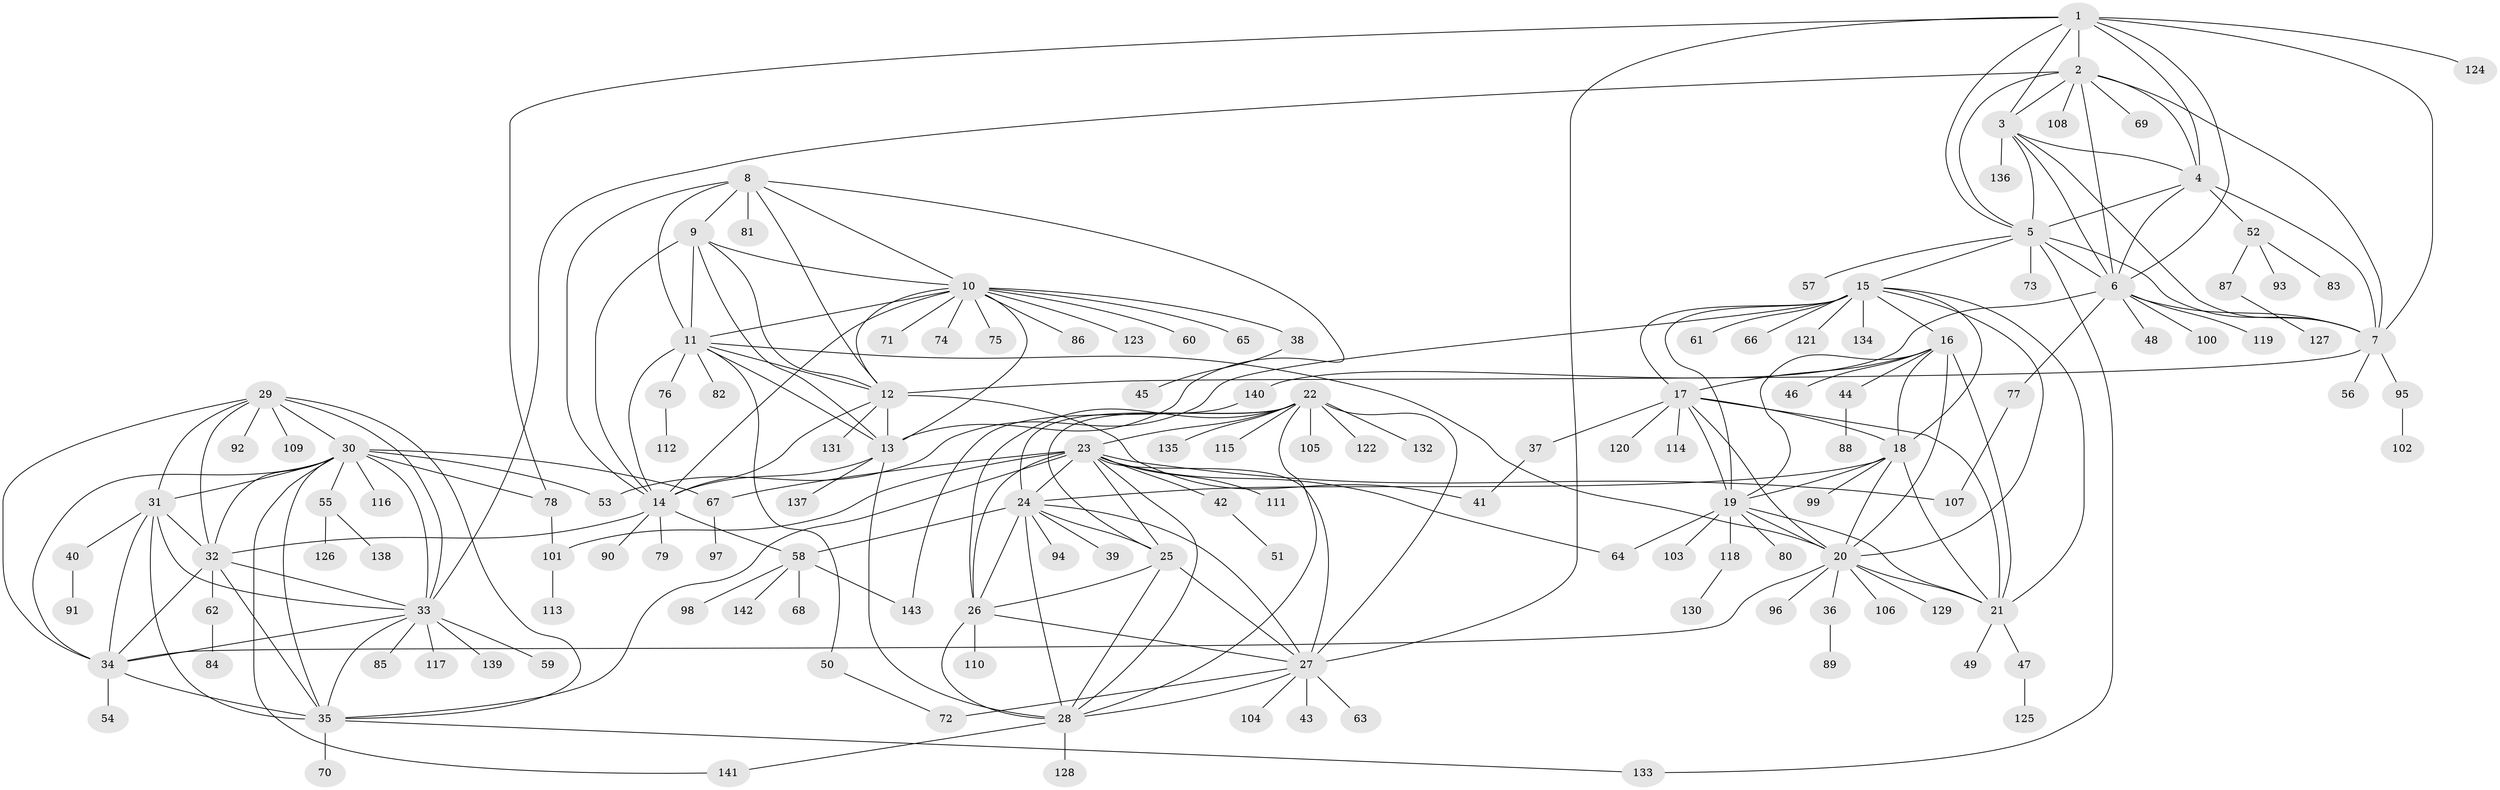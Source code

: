 // coarse degree distribution, {8: 0.0594059405940594, 6: 0.0594059405940594, 7: 0.07920792079207921, 9: 0.0594059405940594, 10: 0.019801980198019802, 13: 0.009900990099009901, 11: 0.0297029702970297, 5: 0.019801980198019802, 1: 0.40594059405940597, 2: 0.22772277227722773, 3: 0.0297029702970297}
// Generated by graph-tools (version 1.1) at 2025/52/03/04/25 22:52:31]
// undirected, 143 vertices, 235 edges
graph export_dot {
  node [color=gray90,style=filled];
  1;
  2;
  3;
  4;
  5;
  6;
  7;
  8;
  9;
  10;
  11;
  12;
  13;
  14;
  15;
  16;
  17;
  18;
  19;
  20;
  21;
  22;
  23;
  24;
  25;
  26;
  27;
  28;
  29;
  30;
  31;
  32;
  33;
  34;
  35;
  36;
  37;
  38;
  39;
  40;
  41;
  42;
  43;
  44;
  45;
  46;
  47;
  48;
  49;
  50;
  51;
  52;
  53;
  54;
  55;
  56;
  57;
  58;
  59;
  60;
  61;
  62;
  63;
  64;
  65;
  66;
  67;
  68;
  69;
  70;
  71;
  72;
  73;
  74;
  75;
  76;
  77;
  78;
  79;
  80;
  81;
  82;
  83;
  84;
  85;
  86;
  87;
  88;
  89;
  90;
  91;
  92;
  93;
  94;
  95;
  96;
  97;
  98;
  99;
  100;
  101;
  102;
  103;
  104;
  105;
  106;
  107;
  108;
  109;
  110;
  111;
  112;
  113;
  114;
  115;
  116;
  117;
  118;
  119;
  120;
  121;
  122;
  123;
  124;
  125;
  126;
  127;
  128;
  129;
  130;
  131;
  132;
  133;
  134;
  135;
  136;
  137;
  138;
  139;
  140;
  141;
  142;
  143;
  1 -- 2;
  1 -- 3;
  1 -- 4;
  1 -- 5;
  1 -- 6;
  1 -- 7;
  1 -- 27;
  1 -- 78;
  1 -- 124;
  2 -- 3;
  2 -- 4;
  2 -- 5;
  2 -- 6;
  2 -- 7;
  2 -- 33;
  2 -- 69;
  2 -- 108;
  3 -- 4;
  3 -- 5;
  3 -- 6;
  3 -- 7;
  3 -- 136;
  4 -- 5;
  4 -- 6;
  4 -- 7;
  4 -- 52;
  5 -- 6;
  5 -- 7;
  5 -- 15;
  5 -- 57;
  5 -- 73;
  5 -- 133;
  6 -- 7;
  6 -- 48;
  6 -- 77;
  6 -- 100;
  6 -- 119;
  6 -- 140;
  7 -- 12;
  7 -- 56;
  7 -- 95;
  8 -- 9;
  8 -- 10;
  8 -- 11;
  8 -- 12;
  8 -- 13;
  8 -- 14;
  8 -- 81;
  9 -- 10;
  9 -- 11;
  9 -- 12;
  9 -- 13;
  9 -- 14;
  10 -- 11;
  10 -- 12;
  10 -- 13;
  10 -- 14;
  10 -- 38;
  10 -- 60;
  10 -- 65;
  10 -- 71;
  10 -- 74;
  10 -- 75;
  10 -- 86;
  10 -- 123;
  11 -- 12;
  11 -- 13;
  11 -- 14;
  11 -- 20;
  11 -- 50;
  11 -- 76;
  11 -- 82;
  12 -- 13;
  12 -- 14;
  12 -- 41;
  12 -- 131;
  13 -- 14;
  13 -- 28;
  13 -- 137;
  14 -- 32;
  14 -- 58;
  14 -- 79;
  14 -- 90;
  15 -- 16;
  15 -- 17;
  15 -- 18;
  15 -- 19;
  15 -- 20;
  15 -- 21;
  15 -- 53;
  15 -- 61;
  15 -- 66;
  15 -- 121;
  15 -- 134;
  16 -- 17;
  16 -- 18;
  16 -- 19;
  16 -- 20;
  16 -- 21;
  16 -- 44;
  16 -- 46;
  17 -- 18;
  17 -- 19;
  17 -- 20;
  17 -- 21;
  17 -- 37;
  17 -- 114;
  17 -- 120;
  18 -- 19;
  18 -- 20;
  18 -- 21;
  18 -- 24;
  18 -- 99;
  19 -- 20;
  19 -- 21;
  19 -- 64;
  19 -- 80;
  19 -- 103;
  19 -- 118;
  20 -- 21;
  20 -- 34;
  20 -- 36;
  20 -- 96;
  20 -- 106;
  20 -- 129;
  21 -- 47;
  21 -- 49;
  22 -- 23;
  22 -- 24;
  22 -- 25;
  22 -- 26;
  22 -- 27;
  22 -- 28;
  22 -- 105;
  22 -- 115;
  22 -- 122;
  22 -- 132;
  22 -- 135;
  23 -- 24;
  23 -- 25;
  23 -- 26;
  23 -- 27;
  23 -- 28;
  23 -- 35;
  23 -- 42;
  23 -- 64;
  23 -- 67;
  23 -- 101;
  23 -- 107;
  23 -- 111;
  24 -- 25;
  24 -- 26;
  24 -- 27;
  24 -- 28;
  24 -- 39;
  24 -- 58;
  24 -- 94;
  25 -- 26;
  25 -- 27;
  25 -- 28;
  26 -- 27;
  26 -- 28;
  26 -- 110;
  27 -- 28;
  27 -- 43;
  27 -- 63;
  27 -- 72;
  27 -- 104;
  28 -- 128;
  28 -- 141;
  29 -- 30;
  29 -- 31;
  29 -- 32;
  29 -- 33;
  29 -- 34;
  29 -- 35;
  29 -- 92;
  29 -- 109;
  30 -- 31;
  30 -- 32;
  30 -- 33;
  30 -- 34;
  30 -- 35;
  30 -- 53;
  30 -- 55;
  30 -- 67;
  30 -- 78;
  30 -- 116;
  30 -- 141;
  31 -- 32;
  31 -- 33;
  31 -- 34;
  31 -- 35;
  31 -- 40;
  32 -- 33;
  32 -- 34;
  32 -- 35;
  32 -- 62;
  33 -- 34;
  33 -- 35;
  33 -- 59;
  33 -- 85;
  33 -- 117;
  33 -- 139;
  34 -- 35;
  34 -- 54;
  35 -- 70;
  35 -- 133;
  36 -- 89;
  37 -- 41;
  38 -- 45;
  40 -- 91;
  42 -- 51;
  44 -- 88;
  47 -- 125;
  50 -- 72;
  52 -- 83;
  52 -- 87;
  52 -- 93;
  55 -- 126;
  55 -- 138;
  58 -- 68;
  58 -- 98;
  58 -- 142;
  58 -- 143;
  62 -- 84;
  67 -- 97;
  76 -- 112;
  77 -- 107;
  78 -- 101;
  87 -- 127;
  95 -- 102;
  101 -- 113;
  118 -- 130;
  140 -- 143;
}
